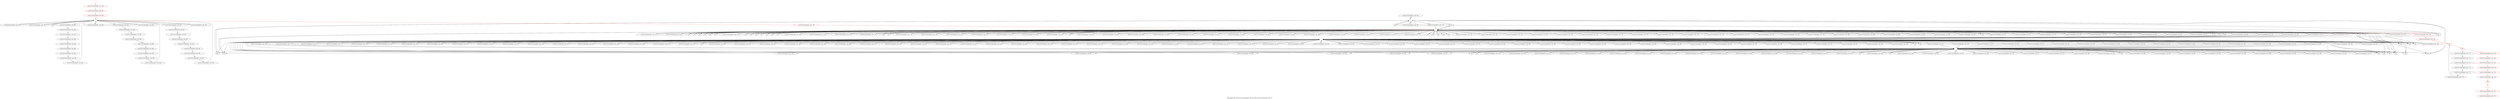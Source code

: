 digraph "Vulnerability from 'file curve25519-donnabad.c line 854 to file curve25519-donnabad.c line 722 '  "{
label="Vulnerability from  'file curve25519-donnabad.c line 854 to file curve25519-donnabad.c line 722 ' ";
node_5832[shape=octagon,style=solid,label="curve25519-donnabad.c Line  865"]
node_6063[shape=ellipse,style=dashed,label=""]
"node_5832"->"node_6063"
node_5888[shape=octagon,style=solid,label="null"]
node_5858[shape=ellipse,style=dashed,label="", color=red]
"node_5888"->"node_5858"
node_5889[shape=octagon,style=solid,label="null"]
"node_5889"->"node_5858"
node_5829[shape=octagon,style=solid,label="curve25519-donnabad.c Line  862"]
node_5828[shape=ellipse,style=solid,label="curve25519-donnabad.c Line  862"]
"node_5829"->"node_5828"
node_5951[shape=octagon,style=solid,label="curve25519-donnabad.c Line  815"]
node_5826[shape=ellipse,style=dashed,label=""]
"node_5951"->"node_5826"
node_5952[shape=octagon,style=solid,label="curve25519-donnabad.c Line  815"]
"node_5952"->"node_5826"
node_5953[shape=octagon,style=solid,label="curve25519-donnabad.c Line  816"]
"node_5953"->"node_5826"
node_5954[shape=octagon,style=solid,label="curve25519-donnabad.c Line  816"]
node_5827[shape=ellipse,style=dashed,label=""]
"node_5954"->"node_5827"
node_5955[shape=octagon,style=solid,label="curve25519-donnabad.c Line  817"]
"node_5955"->"node_5826"
node_5902[shape=octagon,style=solid,label="curve25519-donnabad.c Line  748", color=red]
node_5901[shape=ellipse,style=solid,label="curve25519-donnabad.c Line  748", color=red]
"node_5902"->"node_5901" [color=red]
node_5903[shape=octagon,style=solid,label="curve25519-donnabad.c Line  813"]
"node_5903"->"node_5827"
"node_5826"->"node_5951"
"node_5826"->"node_5953"
"node_5826"->"node_5954"
"node_5826"->"node_5955"
node_5956[shape=octagon,style=solid,label="curve25519-donnabad.c Line  817"]
"node_5826"->"node_5956"
node_5957[shape=octagon,style=solid,label="curve25519-donnabad.c Line  817"]
"node_5826"->"node_5957"
node_5958[shape=octagon,style=solid,label="curve25519-donnabad.c Line  817"]
"node_5826"->"node_5958"
node_5960[shape=octagon,style=solid,label="curve25519-donnabad.c Line  818"]
"node_5826"->"node_5960"
node_5904[shape=octagon,style=solid,label="curve25519-donnabad.c Line  813"]
"node_5826"->"node_5904"
node_5975[shape=octagon,style=solid,label="curve25519-donnabad.c Line  825"]
"node_5826"->"node_5975"
node_5976[shape=octagon,style=solid,label="curve25519-donnabad.c Line  826"]
"node_5826"->"node_5976"
node_5977[shape=octagon,style=solid,label="curve25519-donnabad.c Line  826"]
"node_5826"->"node_5977"
node_5978[shape=octagon,style=solid,label="curve25519-donnabad.c Line  827"]
"node_5826"->"node_5978"
node_5979[shape=octagon,style=solid,label="curve25519-donnabad.c Line  827"]
"node_5826"->"node_5979"
node_5980[shape=octagon,style=solid,label="curve25519-donnabad.c Line  827"]
"node_5826"->"node_5980"
node_5981[shape=octagon,style=solid,label="curve25519-donnabad.c Line  827"]
"node_5826"->"node_5981"
node_5962[shape=octagon,style=solid,label="curve25519-donnabad.c Line  820"]
"node_5826"->"node_5962"
node_5964[shape=octagon,style=solid,label="curve25519-donnabad.c Line  821"]
"node_5826"->"node_5964"
node_5965[shape=octagon,style=solid,label="curve25519-donnabad.c Line  821"]
"node_5826"->"node_5965"
node_5966[shape=octagon,style=solid,label="curve25519-donnabad.c Line  822"]
"node_5826"->"node_5966"
node_5935[shape=octagon,style=solid,label="curve25519-donnabad.c Line  805"]
"node_5826"->"node_5935"
node_5938[shape=octagon,style=solid,label="curve25519-donnabad.c Line  806"]
"node_5826"->"node_5938"
node_5947[shape=octagon,style=solid,label="curve25519-donnabad.c Line  811"]
"node_5826"->"node_5947"
node_5948[shape=octagon,style=solid,label="curve25519-donnabad.c Line  811"]
"node_5826"->"node_5948"
node_5949[shape=octagon,style=solid,label="curve25519-donnabad.c Line  812"]
"node_5826"->"node_5949"
node_5950[shape=octagon,style=solid,label="curve25519-donnabad.c Line  812"]
"node_5826"->"node_5950"
node_5940[shape=octagon,style=solid,label="null"]
"node_5826"->"node_5940"
node_5941[shape=octagon,style=solid,label="curve25519-donnabad.c Line  808"]
"node_5826"->"node_5941"
node_6011[shape=octagon,style=solid,label="curve25519-donnabad.c Line  843"]
"node_5826"->"node_6011"
node_6014[shape=octagon,style=solid,label="curve25519-donnabad.c Line  845"]
"node_5826"->"node_6014"
node_6015[shape=octagon,style=solid,label="curve25519-donnabad.c Line  845"]
"node_5826"->"node_6015"
node_6016[shape=octagon,style=solid,label="curve25519-donnabad.c Line  846"]
"node_5826"->"node_6016"
node_6017[shape=octagon,style=solid,label="curve25519-donnabad.c Line  846"]
"node_5826"->"node_6017"
node_6018[shape=octagon,style=solid,label="curve25519-donnabad.c Line  847"]
"node_5826"->"node_6018"
node_6003[shape=octagon,style=solid,label="curve25519-donnabad.c Line  840"]
"node_5826"->"node_6003"
node_6004[shape=octagon,style=solid,label="curve25519-donnabad.c Line  841"]
"node_5826"->"node_6004"
node_6005[shape=octagon,style=solid,label="curve25519-donnabad.c Line  841"]
"node_5826"->"node_6005"
node_6006[shape=octagon,style=solid,label="curve25519-donnabad.c Line  842"]
"node_5826"->"node_6006"
node_6007[shape=octagon,style=solid,label="curve25519-donnabad.c Line  842"]
"node_5826"->"node_6007"
node_6008[shape=octagon,style=solid,label="curve25519-donnabad.c Line  842"]
"node_5826"->"node_6008"
node_6009[shape=octagon,style=solid,label="curve25519-donnabad.c Line  842"]
"node_5826"->"node_6009"
node_6010[shape=octagon,style=solid,label="curve25519-donnabad.c Line  843"]
"node_5826"->"node_6010"
node_5998[shape=octagon,style=solid,label="curve25519-donnabad.c Line  835"]
"node_5826"->"node_5998"
node_6000[shape=octagon,style=solid,label="curve25519-donnabad.c Line  836"]
"node_5826"->"node_6000"
node_6001[shape=octagon,style=solid,label="curve25519-donnabad.c Line  836"]
"node_5826"->"node_6001"
node_6002[shape=octagon,style=solid,label="curve25519-donnabad.c Line  840"]
"node_5826"->"node_6002"
node_5983[shape=octagon,style=solid,label="curve25519-donnabad.c Line  828"]
"node_5826"->"node_5983"
node_5986[shape=octagon,style=solid,label="curve25519-donnabad.c Line  830"]
"node_5826"->"node_5986"
node_5988[shape=octagon,style=solid,label="curve25519-donnabad.c Line  831"]
"node_5826"->"node_5988"
node_5943[shape=octagon,style=solid,label="curve25519-donnabad.c Line  809"]
"node_5826"->"node_5943"
node_5944[shape=octagon,style=solid,label="curve25519-donnabad.c Line  809"]
"node_5826"->"node_5944"
node_5945[shape=octagon,style=solid,label="curve25519-donnabad.c Line  810"]
"node_5826"->"node_5945"
node_5946[shape=octagon,style=solid,label="curve25519-donnabad.c Line  810"]
"node_5826"->"node_5946"
node_5989[shape=octagon,style=solid,label="curve25519-donnabad.c Line  831"]
"node_5826"->"node_5989"
node_5990[shape=octagon,style=solid,label="curve25519-donnabad.c Line  832"]
"node_5826"->"node_5990"
node_5991[shape=octagon,style=solid,label="curve25519-donnabad.c Line  832"]
"node_5826"->"node_5991"
node_5992[shape=octagon,style=solid,label="curve25519-donnabad.c Line  832"]
"node_5826"->"node_5992"
node_5993[shape=octagon,style=solid,label="curve25519-donnabad.c Line  832"]
"node_5826"->"node_5993"
node_5995[shape=octagon,style=solid,label="curve25519-donnabad.c Line  833"]
"node_5826"->"node_5995"
node_5967[shape=octagon,style=solid,label="curve25519-donnabad.c Line  822"]
"node_5826"->"node_5967"
node_5968[shape=octagon,style=solid,label="curve25519-donnabad.c Line  822"]
"node_5826"->"node_5968"
node_5969[shape=octagon,style=solid,label="curve25519-donnabad.c Line  822"]
"node_5826"->"node_5969"
node_5970[shape=octagon,style=solid,label="curve25519-donnabad.c Line  823"]
"node_5826"->"node_5970"
node_5971[shape=octagon,style=solid,label="curve25519-donnabad.c Line  823"]
"node_5826"->"node_5971"
node_5974[shape=octagon,style=solid,label="curve25519-donnabad.c Line  825"]
"node_5826"->"node_5974"
node_5927[shape=octagon,style=solid,label="curve25519-donnabad.c Line  802"]
"node_5826"->"node_5927"
node_5928[shape=octagon,style=solid,label="curve25519-donnabad.c Line  802"]
"node_5826"->"node_5928"
node_5930[shape=octagon,style=solid,label="curve25519-donnabad.c Line  803"]
"node_5826"->"node_5930"
node_5922[shape=octagon,style=solid,label="curve25519-donnabad.c Line  780"]
"node_5826"->"node_5922"
node_6031[shape=octagon,style=solid,label="null"]
"node_5826"->"node_6031"
node_6033[shape=octagon,style=solid,label="null"]
"node_5826"->"node_6033"
node_6019[shape=octagon,style=solid,label="curve25519-donnabad.c Line  847"]
"node_5826"->"node_6019"
node_6020[shape=octagon,style=solid,label="curve25519-donnabad.c Line  848"]
"node_5826"->"node_6020"
node_6021[shape=octagon,style=solid,label="curve25519-donnabad.c Line  848"]
"node_5826"->"node_6021"
node_6023[shape=octagon,style=solid,label="curve25519-donnabad.c Line  849"]
"node_5826"->"node_6023"
node_6024[shape=octagon,style=solid,label="curve25519-donnabad.c Line  849"]
"node_5826"->"node_6024"
node_6026[shape=octagon,style=solid,label="curve25519-donnabad.c Line  850"]
"node_5826"->"node_6026"
node_6079[shape=octagon,style=solid,label="null"]
"node_5826"->"node_6079"
node_6066[shape=octagon,style=solid,label="null"]
"node_5826"->"node_6066"
node_5925[shape=octagon,style=solid,label="curve25519-donnabad.c Line  801"]
"node_5826"->"node_5925"
node_5833[shape=octagon,style=solid,label="curve25519-donnabad.c Line  865"]
"node_5826"->"node_5833"
node_5837[shape=octagon,style=solid,label="curve25519-donnabad.c Line  866"]
"node_5826"->"node_5837"
node_5838[shape=octagon,style=solid,label="null"]
"node_5826"->"node_5838"
node_5839[shape=octagon,style=solid,label="curve25519-donnabad.c Line  867"]
"node_5826"->"node_5839"
node_5843[shape=octagon,style=solid,label="curve25519-donnabad.c Line  868"]
"node_5826"->"node_5843"
node_5845[shape=octagon,style=solid,label="null"]
"node_5826"->"node_5845"
node_5847[shape=octagon,style=solid,label="null"]
"node_5826"->"node_5847"
node_5850[shape=octagon,style=solid,label="curve25519-donnabad.c Line  837"]
"node_5826"->"node_5850"
node_5851[shape=octagon,style=solid,label="curve25519-donnabad.c Line  837"]
"node_5826"->"node_5851"
node_5852[shape=octagon,style=solid,label="curve25519-donnabad.c Line  837"]
"node_5826"->"node_5852"
node_5853[shape=octagon,style=solid,label="curve25519-donnabad.c Line  837"]
"node_5826"->"node_5853"
node_5854[shape=octagon,style=solid,label="curve25519-donnabad.c Line  838"]
"node_5826"->"node_5854"
node_5855[shape=octagon,style=solid,label="curve25519-donnabad.c Line  838"]
"node_5826"->"node_5855"
node_6094[shape=octagon,style=solid,label="null"]
"node_5826"->"node_6094"
node_6097[shape=octagon,style=solid,label="null"]
"node_5826"->"node_6097"
node_6108[shape=octagon,style=solid,label="null"]
"node_5826"->"node_6108"
node_6122[shape=octagon,style=solid,label="null"]
"node_5826"->"node_6122"
node_6126[shape=octagon,style=solid,label="null"]
"node_5826"->"node_6126"
node_6128[shape=octagon,style=solid,label="null"]
"node_5826"->"node_6128"
node_6129[shape=octagon,style=solid,label="null"]
"node_5826"->"node_6129"
node_6130[shape=octagon,style=solid,label="null"]
"node_5826"->"node_6130"
node_5918[shape=ellipse,style=solid,label="curve25519-donnabad.c Line  750", color=red]
node_5997[shape=octagon,style=solid,label="null", color=red]
"node_5918"->"node_5997" [color=red]
node_5919[shape=octagon,style=solid,label="curve25519-donnabad.c Line  750", color=red]
"node_5919"->"node_5918" [color=red]
node_5920[shape=octagon,style=solid,label="curve25519-donnabad.c Line  779"]
"node_5920"->"node_5858"
node_5875[shape=octagon,style=solid,label="curve25519-donnabad.c Line  740"]
"node_5875"->"node_5858"
"node_5956"->"node_5827"
"node_5957"->"node_5826"
"node_5958"->"node_5827"
node_5959[shape=octagon,style=solid,label="curve25519-donnabad.c Line  818"]
"node_5959"->"node_5827"
"node_5960"->"node_5826"
"node_5904"->"node_5826"
node_5905[shape=octagon,style=solid,label="curve25519-donnabad.c Line  813"]
"node_5905"->"node_5827"
"node_5827"->"node_5952"
"node_5827"->"node_5903"
"node_5827"->"node_5959"
"node_5827"->"node_5905"
node_5961[shape=octagon,style=solid,label="curve25519-donnabad.c Line  818"]
"node_5827"->"node_5961"
node_5963[shape=octagon,style=solid,label="curve25519-donnabad.c Line  820"]
"node_5827"->"node_5963"
node_5936[shape=octagon,style=solid,label="curve25519-donnabad.c Line  805"]
"node_5827"->"node_5936"
node_5937[shape=octagon,style=solid,label="curve25519-donnabad.c Line  806"]
"node_5827"->"node_5937"
node_5939[shape=octagon,style=solid,label="curve25519-donnabad.c Line  806"]
"node_5827"->"node_5939"
node_5942[shape=octagon,style=solid,label="curve25519-donnabad.c Line  808"]
"node_5827"->"node_5942"
node_6012[shape=octagon,style=solid,label="curve25519-donnabad.c Line  843"]
"node_5827"->"node_6012"
node_5996[shape=octagon,style=solid,label="curve25519-donnabad.c Line  833"]
"node_5827"->"node_5996"
node_5999[shape=octagon,style=solid,label="curve25519-donnabad.c Line  835"]
"node_5827"->"node_5999"
node_5982[shape=octagon,style=solid,label="curve25519-donnabad.c Line  828"]
"node_5827"->"node_5982"
node_5984[shape=octagon,style=solid,label="curve25519-donnabad.c Line  828"]
"node_5827"->"node_5984"
node_5987[shape=octagon,style=solid,label="curve25519-donnabad.c Line  830"]
"node_5827"->"node_5987"
node_5932[shape=octagon,style=solid,label="curve25519-donnabad.c Line  804"]
"node_5827"->"node_5932"
node_5933[shape=octagon,style=solid,label="curve25519-donnabad.c Line  804"]
"node_5827"->"node_5933"
node_5934[shape=octagon,style=solid,label="curve25519-donnabad.c Line  804"]
"node_5827"->"node_5934"
node_5994[shape=octagon,style=solid,label="curve25519-donnabad.c Line  833"]
"node_5827"->"node_5994"
node_5972[shape=octagon,style=solid,label="curve25519-donnabad.c Line  823"]
"node_5827"->"node_5972"
node_5973[shape=octagon,style=solid,label="null"]
"node_5827"->"node_5973"
node_5929[shape=octagon,style=solid,label="curve25519-donnabad.c Line  803"]
"node_5827"->"node_5929"
"node_5827"->"node_6033"
node_6025[shape=octagon,style=solid,label="null"]
"node_5827"->"node_6025"
node_6027[shape=octagon,style=solid,label="curve25519-donnabad.c Line  850"]
"node_5827"->"node_6027"
"node_5827"->"node_6079"
node_6080[shape=octagon,style=solid,label="curve25519-donnabad.c Line  665"]
"node_5827"->"node_6080"
node_6082[shape=octagon,style=solid,label="curve25519-donnabad.c Line  667"]
"node_5827"->"node_6082"
node_6085[shape=octagon,style=solid,label="curve25519-donnabad.c Line  669"]
"node_5827"->"node_6085"
node_6088[shape=octagon,style=solid,label="curve25519-donnabad.c Line  674"]
"node_5827"->"node_6088"
node_6090[shape=octagon,style=solid,label="curve25519-donnabad.c Line  677"]
"node_5827"->"node_6090"
node_6091[shape=octagon,style=solid,label="curve25519-donnabad.c Line  679"]
"node_5827"->"node_6091"
node_6064[shape=octagon,style=solid,label="null"]
"node_5827"->"node_6064"
node_5924[shape=octagon,style=solid,label="curve25519-donnabad.c Line  800"]
"node_5827"->"node_5924"
node_5926[shape=octagon,style=solid,label="curve25519-donnabad.c Line  801"]
"node_5827"->"node_5926"
node_5835[shape=octagon,style=solid,label="null"]
"node_5827"->"node_5835"
node_5836[shape=octagon,style=solid,label="curve25519-donnabad.c Line  866"]
"node_5827"->"node_5836"
"node_5827"->"node_5838"
node_5841[shape=octagon,style=solid,label="curve25519-donnabad.c Line  867"]
"node_5827"->"node_5841"
"node_5827"->"node_5847"
node_5856[shape=octagon,style=solid,label="curve25519-donnabad.c Line  838"]
"node_5827"->"node_5856"
node_6092[shape=octagon,style=solid,label="curve25519-donnabad.c Line  681"]
"node_5827"->"node_6092"
node_6093[shape=octagon,style=solid,label="curve25519-donnabad.c Line  681"]
"node_5827"->"node_6093"
node_6095[shape=octagon,style=solid,label="curve25519-donnabad.c Line  686"]
"node_5827"->"node_6095"
node_6096[shape=octagon,style=solid,label="curve25519-donnabad.c Line  686"]
"node_5827"->"node_6096"
"node_5827"->"node_6097"
node_6102[shape=octagon,style=solid,label="curve25519-donnabad.c Line  689"]
"node_5827"->"node_6102"
node_6105[shape=octagon,style=solid,label="curve25519-donnabad.c Line  695"]
"node_5827"->"node_6105"
node_6106[shape=octagon,style=solid,label="curve25519-donnabad.c Line  697"]
"node_5827"->"node_6106"
"node_5827"->"node_6108"
"node_5827"->"node_6122"
"node_5827"->"node_6129"
"node_5827"->"node_6130"
node_5831[shape=octagon,style=solid,label="null"]
"node_5831"->"node_6063"
node_5830[shape=octagon,style=solid,label="curve25519-donnabad.c Line  862"]
node_6125[shape=ellipse,style=dashed,label="", color=red]
"node_5830"->"node_6125"
node_5879[shape=octagon,style=solid,label="curve25519-donnabad.c Line  741"]
"node_5879"->"node_5858"
node_5877[shape=octagon,style=solid,label="curve25519-donnabad.c Line  740"]
"node_5877"->"node_5858"
"node_5975"->"node_5826"
"node_5976"->"node_5826"
"node_5977"->"node_5827"
"node_5978"->"node_5826"
"node_5979"->"node_5826"
"node_5980"->"node_5826"
"node_5981"->"node_5827"
node_5894[shape=octagon,style=solid,label="null"]
"node_5894"->"node_5858"
node_5895[shape=octagon,style=solid,label="null"]
"node_5895"->"node_5858"
"node_5828"->"node_5830"
node_5915[shape=octagon,style=solid,label="curve25519-donnabad.c Line  750", color=red]
node_5914[shape=ellipse,style=solid,label="curve25519-donnabad.c Line  750", color=red]
"node_5915"->"node_5914" [color=red]
node_5916[shape=ellipse,style=solid,label="curve25519-donnabad.c Line  750", color=red]
"node_5916"->"node_5919" [color=red]
node_5917[shape=octagon,style=solid,label="curve25519-donnabad.c Line  750", color=red]
"node_5917"->"node_5916" [color=red]
node_5892[shape=octagon,style=solid,label="null"]
"node_5892"->"node_5858"
node_5893[shape=octagon,style=solid,label="null"]
"node_5893"->"node_5858"
"node_5961"->"node_5827"
"node_5962"->"node_5826"
"node_5963"->"node_5826"
"node_5964"->"node_5826"
"node_5965"->"node_5827"
"node_5966"->"node_5826"
"node_5935"->"node_5826"
"node_5936"->"node_5826"
"node_5937"->"node_5827"
"node_5938"->"node_5826"
"node_5947"->"node_5826"
"node_5948"->"node_5827"
"node_5949"->"node_5826"
"node_5950"->"node_5827"
node_5884[shape=octagon,style=solid,label="null"]
"node_5884"->"node_5858"
node_5885[shape=octagon,style=solid,label="null"]
"node_5885"->"node_5858"
"node_5939"->"node_5827"
"node_5940"->"node_5826"
"node_5941"->"node_5826"
"node_5942"->"node_5826"
node_5909[shape=octagon,style=solid,label="curve25519-donnabad.c Line  775"]
node_5908[shape=ellipse,style=solid,label="curve25519-donnabad.c Line  775"]
"node_5909"->"node_5908"
node_5910[shape=ellipse,style=solid,label="curve25519-donnabad.c Line  775"]
"node_5910"->"node_5909"
node_5911[shape=octagon,style=solid,label="curve25519-donnabad.c Line  775"]
"node_5911"->"node_5910"
node_5881[shape=octagon,style=solid,label="curve25519-donnabad.c Line  741"]
"node_5881"->"node_5858"
"node_6011"->"node_5826"
"node_6012"->"node_5827"
node_6013[shape=octagon,style=solid,label="null"]
"node_6013"->"node_5826"
"node_6014"->"node_5826"
"node_6015"->"node_5826"
"node_6016"->"node_5826"
"node_6017"->"node_5826"
"node_6018"->"node_5826"
node_5896[shape=octagon,style=solid,label="null"]
"node_5896"->"node_5858"
node_5897[shape=octagon,style=solid,label="null"]
"node_5897"->"node_5858"
node_5886[shape=octagon,style=solid,label="null"]
"node_5886"->"node_5858"
node_5887[shape=octagon,style=solid,label="null"]
"node_5887"->"node_5858"
node_5912[shape=ellipse,style=solid,label="curve25519-donnabad.c Line  775"]
"node_5912"->"node_5911"
node_5913[shape=octagon,style=solid,label="curve25519-donnabad.c Line  775"]
"node_5913"->"node_5912"
"node_5914"->"node_5917" [color=red]
"node_6003"->"node_5826"
"node_6004"->"node_5826"
"node_6005"->"node_5826"
"node_6006"->"node_5826"
"node_6007"->"node_5826"
"node_6008"->"node_5826"
"node_6009"->"node_5826"
"node_6010"->"node_5826"
"node_5996"->"node_5827"
node_6120[shape=ellipse,style=solid,label="", color=red]
"node_5997"->"node_6120" [color=red]
"node_5998"->"node_5826"
"node_5999"->"node_5826"
"node_6000"->"node_5826"
"node_6001"->"node_5827"
"node_6002"->"node_5826"
"node_5982"->"node_5827"
"node_5983"->"node_5826"
"node_5984"->"node_5827"
node_5985[shape=octagon,style=solid,label="null"]
"node_5985"->"node_5858"
"node_5986"->"node_5826"
"node_5987"->"node_5826"
"node_5988"->"node_5826"
node_5890[shape=octagon,style=solid,label="null"]
"node_5890"->"node_5858"
node_5891[shape=octagon,style=solid,label="null"]
"node_5891"->"node_5858"
node_5878[shape=octagon,style=solid,label="curve25519-donnabad.c Line  740"]
"node_5878"->"node_5858"
node_5876[shape=octagon,style=solid,label="curve25519-donnabad.c Line  740"]
"node_5876"->"node_5858"
node_5931[shape=octagon,style=solid,label="null"]
"node_5931"->"node_5826"
"node_5932"->"node_5827"
"node_5933"->"node_5827"
"node_5934"->"node_5827"
"node_5943"->"node_5826"
"node_5944"->"node_5827"
"node_5945"->"node_5826"
"node_5946"->"node_5827"
"node_5989"->"node_5826"
"node_5990"->"node_5826"
"node_5991"->"node_5827"
"node_5992"->"node_5826"
"node_5993"->"node_5826"
"node_5994"->"node_5827"
"node_5995"->"node_5826"
node_5874[shape=octagon,style=solid,label="curve25519-donnabad.c Line  740"]
"node_5874"->"node_5858"
"node_5967"->"node_5827"
"node_5968"->"node_5826"
"node_5969"->"node_5827"
"node_5970"->"node_5826"
"node_5971"->"node_5826"
"node_5972"->"node_5827"
"node_5973"->"node_5827"
"node_5974"->"node_5826"
node_5882[shape=octagon,style=solid,label="curve25519-donnabad.c Line  741"]
"node_5882"->"node_5858"
"node_5927"->"node_5826"
"node_5928"->"node_5827"
"node_5929"->"node_5827"
"node_5930"->"node_5826"
node_5898[shape=octagon,style=solid,label="null"]
"node_5898"->"node_5858"
node_5899[shape=octagon,style=solid,label="null"]
"node_5899"->"node_5858"
node_5921[shape=octagon,style=solid,label="curve25519-donnabad.c Line  779"]
"node_5921"->"node_5858"
"node_5922"->"node_5858"
node_5923[shape=octagon,style=solid,label="curve25519-donnabad.c Line  780"]
"node_5923"->"node_5858"
node_5880[shape=octagon,style=solid,label="curve25519-donnabad.c Line  741"]
"node_5880"->"node_5858"
node_6028[shape=octagon,style=solid,label="null"]
"node_6028"->"node_5826"
node_6029[shape=octagon,style=solid,label="curve25519-donnabad.c Line  335"]
"node_6029"->"node_5858"
node_6030[shape=octagon,style=solid,label="curve25519-donnabad.c Line  337"]
"node_6030"->"node_5858"
"node_6031"->"node_5858"
node_6032[shape=octagon,style=solid,label="curve25519-donnabad.c Line  338"]
"node_6032"->"node_5858"
"node_6033"->"node_5827"
node_6034[shape=octagon,style=solid,label="curve25519-donnabad.c Line  340"]
"node_6034"->"node_5858"
node_6035[shape=octagon,style=solid,label="curve25519-donnabad.c Line  859", color=red]
"node_6035"->"node_6125" [color=red]
node_6036[shape=octagon,style=solid,label="curve25519-donnabad.c Line  860"]
"node_6036"->"node_6125"
node_5906[shape=ellipse,style=solid,label="null", color=red]
"node_5906"->"node_5915" [color=red]
"node_5906"->"node_5913"
node_5907[shape=octagon,style=solid,label="null", color=red]
"node_5907"->"node_5906" [color=red]
"node_5908"->"node_5907"
"node_6019"->"node_5826"
"node_6020"->"node_5826"
"node_6021"->"node_5826"
node_6022[shape=octagon,style=solid,label="null"]
"node_6022"->"node_5858"
"node_6023"->"node_5826"
"node_6024"->"node_5826"
"node_6025"->"node_5827"
"node_6026"->"node_5826"
"node_6027"->"node_5827"
node_5900[shape=octagon,style=solid,label="curve25519-donnabad.c Line  748", color=red]
"node_5900"->"node_5858" [color=red]
"node_5901"->"node_5907" [color=red]
node_6071[shape=octagon,style=solid,label="curve25519-donnabad.c Line  657"]
"node_6071"->"node_5858"
node_6072[shape=octagon,style=solid,label="curve25519-donnabad.c Line  658"]
"node_6072"->"node_5858"
node_6073[shape=octagon,style=solid,label="curve25519-donnabad.c Line  660"]
"node_6073"->"node_5858"
node_6074[shape=octagon,style=solid,label="curve25519-donnabad.c Line  660"]
"node_6074"->"node_5858"
node_6075[shape=octagon,style=solid,label="curve25519-donnabad.c Line  661"]
"node_6075"->"node_5858"
node_6076[shape=octagon,style=solid,label="curve25519-donnabad.c Line  661"]
"node_6076"->"node_5858"
node_6077[shape=octagon,style=solid,label="curve25519-donnabad.c Line  663"]
"node_6077"->"node_5858"
node_6078[shape=octagon,style=solid,label="curve25519-donnabad.c Line  663"]
"node_6078"->"node_5858"
"node_6079"->"node_6063"
"node_6080"->"node_5827"
node_6081[shape=octagon,style=solid,label="curve25519-donnabad.c Line  665"]
"node_6081"->"node_5826"
"node_6082"->"node_5827"
node_6083[shape=octagon,style=solid,label="curve25519-donnabad.c Line  667"]
"node_6083"->"node_5826"
node_6084[shape=octagon,style=solid,label="curve25519-donnabad.c Line  669"]
"node_6084"->"node_5826"
"node_6085"->"node_5827"
node_6086[shape=octagon,style=solid,label="curve25519-donnabad.c Line  671"]
"node_6086"->"node_5826"
node_6087[shape=octagon,style=solid,label="curve25519-donnabad.c Line  672"]
"node_6087"->"node_5826"
"node_6088"->"node_5827"
node_6089[shape=octagon,style=solid,label="curve25519-donnabad.c Line  675"]
"node_6089"->"node_5826"
"node_6090"->"node_5827"
"node_6091"->"node_5827"
node_6053[shape=ellipse,style=solid,label="curve25519-donnabad.c Line  861"]
node_6055[shape=octagon,style=solid,label="curve25519-donnabad.c Line  861"]
"node_6053"->"node_6055"
node_6054[shape=octagon,style=solid,label="curve25519-donnabad.c Line  861"]
"node_6054"->"node_6053"
"node_6055"->"node_6125"
node_6056[shape=octagon,style=solid,label="curve25519-donnabad.c Line  862"]
"node_6056"->"node_6125"
node_6057[shape=ellipse,style=solid,label="curve25519-donnabad.c Line  862"]
node_6060[shape=octagon,style=solid,label="curve25519-donnabad.c Line  862"]
"node_6057"->"node_6060"
node_6058[shape=octagon,style=solid,label="curve25519-donnabad.c Line  862"]
"node_6058"->"node_6057"
node_6059[shape=ellipse,style=solid,label="curve25519-donnabad.c Line  862"]
node_6062[shape=octagon,style=solid,label="curve25519-donnabad.c Line  862"]
"node_6059"->"node_6062"
"node_6060"->"node_6059"
node_6061[shape=ellipse,style=solid,label="curve25519-donnabad.c Line  862"]
"node_6061"->"node_5829"
"node_6062"->"node_6061"
"node_6063"->"node_5832"
"node_6063"->"node_5920"
"node_6063"->"node_5831"
"node_6063"->"node_6079"
node_5840[shape=octagon,style=solid,label="curve25519-donnabad.c Line  867"]
"node_6063"->"node_5840"
"node_6063"->"node_5845"
"node_6063"->"node_6129"
"node_6064"->"node_5858"
node_6065[shape=octagon,style=solid,label="curve25519-donnabad.c Line  646"]
"node_6065"->"node_5858"
"node_6066"->"node_5858"
node_6067[shape=octagon,style=solid,label="curve25519-donnabad.c Line  648"]
"node_6067"->"node_5858"
node_6068[shape=octagon,style=solid,label="curve25519-donnabad.c Line  652"]
"node_6068"->"node_5858"
node_6069[shape=octagon,style=solid,label="curve25519-donnabad.c Line  654"]
"node_6069"->"node_5858"
node_6070[shape=octagon,style=solid,label="curve25519-donnabad.c Line  655"]
"node_6070"->"node_5858"
"node_5924"->"node_5827"
"node_5925"->"node_5826"
"node_5926"->"node_5827"
node_6037[shape=ellipse,style=solid,label="curve25519-donnabad.c Line  860"]
node_6040[shape=octagon,style=solid,label="curve25519-donnabad.c Line  860"]
"node_6037"->"node_6040"
node_6038[shape=octagon,style=solid,label="curve25519-donnabad.c Line  860"]
"node_6038"->"node_6037"
node_6039[shape=ellipse,style=solid,label="curve25519-donnabad.c Line  860"]
node_6042[shape=octagon,style=solid,label="curve25519-donnabad.c Line  860"]
"node_6039"->"node_6042"
"node_6040"->"node_6039"
node_6041[shape=ellipse,style=solid,label="curve25519-donnabad.c Line  860"]
node_6044[shape=octagon,style=solid,label="curve25519-donnabad.c Line  860"]
"node_6041"->"node_6044"
"node_6042"->"node_6041"
node_6043[shape=ellipse,style=solid,label="curve25519-donnabad.c Line  860"]
node_6045[shape=octagon,style=solid,label="curve25519-donnabad.c Line  860"]
"node_6043"->"node_6045"
"node_6044"->"node_6043"
"node_6045"->"node_6125"
node_6046[shape=octagon,style=solid,label="curve25519-donnabad.c Line  861"]
"node_6046"->"node_6125"
node_6047[shape=ellipse,style=solid,label="curve25519-donnabad.c Line  861"]
node_6050[shape=octagon,style=solid,label="curve25519-donnabad.c Line  861"]
"node_6047"->"node_6050"
node_6048[shape=octagon,style=solid,label="curve25519-donnabad.c Line  861"]
"node_6048"->"node_6047"
node_6049[shape=ellipse,style=solid,label="curve25519-donnabad.c Line  861"]
node_6052[shape=octagon,style=solid,label="curve25519-donnabad.c Line  861"]
"node_6049"->"node_6052"
"node_6050"->"node_6049"
node_6051[shape=ellipse,style=solid,label="curve25519-donnabad.c Line  861"]
"node_6051"->"node_6054"
"node_6052"->"node_6051"
node_5883[shape=octagon,style=solid,label="curve25519-donnabad.c Line  745"]
"node_5883"->"node_5858"
"node_5833"->"node_5826"
node_5834[shape=octagon,style=solid,label="curve25519-donnabad.c Line  865"]
"node_5834"->"node_6125"
"node_5835"->"node_5827"
"node_5836"->"node_5827"
"node_5837"->"node_5826"
"node_5838"->"node_5827"
"node_5839"->"node_5827"
"node_5840"->"node_6063"
"node_5841"->"node_5826"
node_5842[shape=octagon,style=solid,label="null"]
"node_5842"->"node_6063"
"node_5843"->"node_5827"
node_5844[shape=octagon,style=solid,label="null"]
"node_5844"->"node_5858"
"node_5845"->"node_5858"
node_5846[shape=octagon,style=solid,label="null"]
"node_5846"->"node_5858"
"node_5847"->"node_5858"
node_5848[shape=octagon,style=solid,label="null"]
"node_5848"->"node_5858"
node_5849[shape=octagon,style=solid,label="null"]
"node_5849"->"node_5858"
"node_5850"->"node_5826"
"node_5851"->"node_5826"
"node_5852"->"node_5826"
"node_5853"->"node_5827"
"node_5854"->"node_5826"
"node_5855"->"node_5826"
"node_5856"->"node_5827"
node_5857[shape=octagon,style=solid,label="null"]
"node_5857"->"node_5858"
"node_5858"->"node_5888"
"node_5858"->"node_5889"
"node_5858"->"node_5902" [color=red]
"node_5858"->"node_5875"
"node_5858"->"node_5879"
"node_5858"->"node_5877"
"node_5858"->"node_5894"
"node_5858"->"node_5895"
"node_5858"->"node_5892"
"node_5858"->"node_5893"
"node_5858"->"node_5884"
"node_5858"->"node_5885"
"node_5858"->"node_5881"
"node_5858"->"node_6013"
"node_5858"->"node_5896"
"node_5858"->"node_5897"
"node_5858"->"node_5886"
"node_5858"->"node_5887"
"node_5858"->"node_5985"
"node_5858"->"node_5890"
"node_5858"->"node_5891"
"node_5858"->"node_5878"
"node_5858"->"node_5876"
"node_5858"->"node_5931"
"node_5858"->"node_5874"
"node_5858"->"node_5882"
"node_5858"->"node_5898"
"node_5858"->"node_5899"
"node_5858"->"node_5921"
"node_5858"->"node_5923"
"node_5858"->"node_5880"
"node_5858"->"node_6028"
"node_5858"->"node_6029"
"node_5858"->"node_6030"
"node_5858"->"node_6031"
"node_5858"->"node_6032"
"node_5858"->"node_6034"
"node_5858"->"node_6022"
"node_5858"->"node_6071"
"node_5858"->"node_6072"
"node_5858"->"node_6073"
"node_5858"->"node_6074"
"node_5858"->"node_6075"
"node_5858"->"node_6076"
"node_5858"->"node_6077"
"node_5858"->"node_6078"
"node_5858"->"node_6081"
"node_5858"->"node_6083"
"node_5858"->"node_6084"
"node_5858"->"node_6086"
"node_5858"->"node_6087"
"node_5858"->"node_6089"
"node_5858"->"node_6064"
"node_5858"->"node_6065"
"node_5858"->"node_6066"
"node_5858"->"node_6067"
"node_5858"->"node_6068"
"node_5858"->"node_6069"
"node_5858"->"node_6070"
"node_5858"->"node_5883"
"node_5858"->"node_5842"
"node_5858"->"node_5844"
"node_5858"->"node_5845"
"node_5858"->"node_5846"
"node_5858"->"node_5847"
"node_5858"->"node_5848"
"node_5858"->"node_5849"
"node_5858"->"node_5857"
node_5859[shape=octagon,style=solid,label="curve25519-donnabad.c Line  738"]
"node_5858"->"node_5859"
node_5860[shape=octagon,style=solid,label="curve25519-donnabad.c Line  738"]
"node_5858"->"node_5860"
node_5861[shape=octagon,style=solid,label="curve25519-donnabad.c Line  738"]
"node_5858"->"node_5861"
node_5862[shape=octagon,style=solid,label="curve25519-donnabad.c Line  738"]
"node_5858"->"node_5862"
node_5863[shape=octagon,style=solid,label="curve25519-donnabad.c Line  738"]
"node_5858"->"node_5863"
node_5864[shape=octagon,style=solid,label="curve25519-donnabad.c Line  738"]
"node_5858"->"node_5864"
node_5865[shape=octagon,style=solid,label="curve25519-donnabad.c Line  738"]
"node_5858"->"node_5865"
node_5866[shape=octagon,style=solid,label="curve25519-donnabad.c Line  738"]
"node_5858"->"node_5866"
node_5867[shape=octagon,style=solid,label="curve25519-donnabad.c Line  739"]
"node_5858"->"node_5867"
node_5868[shape=octagon,style=solid,label="curve25519-donnabad.c Line  739"]
"node_5858"->"node_5868"
node_5869[shape=octagon,style=solid,label="curve25519-donnabad.c Line  739"]
"node_5858"->"node_5869"
node_5870[shape=octagon,style=solid,label="curve25519-donnabad.c Line  739"]
"node_5858"->"node_5870"
node_5871[shape=octagon,style=solid,label="curve25519-donnabad.c Line  740"]
"node_5858"->"node_5871"
node_5872[shape=octagon,style=solid,label="curve25519-donnabad.c Line  740"]
"node_5858"->"node_5872"
node_5873[shape=octagon,style=solid,label="curve25519-donnabad.c Line  740"]
"node_5858"->"node_5873"
"node_5858"->"node_6094"
node_6098[shape=octagon,style=solid,label="curve25519-donnabad.c Line  688"]
"node_5858"->"node_6098"
node_6099[shape=octagon,style=solid,label="curve25519-donnabad.c Line  688"]
"node_5858"->"node_6099"
node_6100[shape=octagon,style=solid,label="curve25519-donnabad.c Line  688"]
"node_5858"->"node_6100"
node_6101[shape=octagon,style=solid,label="curve25519-donnabad.c Line  689"]
"node_5858"->"node_6101"
node_6103[shape=octagon,style=solid,label="curve25519-donnabad.c Line  693"]
"node_5858"->"node_6103"
node_6104[shape=octagon,style=solid,label="curve25519-donnabad.c Line  695"]
"node_5858"->"node_6104"
node_6107[shape=octagon,style=solid,label="curve25519-donnabad.c Line  697"]
"node_5858"->"node_6107"
node_6109[shape=octagon,style=solid,label="null"]
"node_5858"->"node_6109"
node_6110[shape=octagon,style=solid,label="curve25519-donnabad.c Line  417"]
"node_5858"->"node_6110"
node_6111[shape=octagon,style=solid,label="curve25519-donnabad.c Line  421"]
"node_5858"->"node_6111"
node_6112[shape=octagon,style=solid,label="curve25519-donnabad.c Line  422"]
"node_5858"->"node_6112"
node_6113[shape=octagon,style=solid,label="curve25519-donnabad.c Line  424"]
"node_5858"->"node_6113"
node_6121[shape=octagon,style=solid,label="curve25519-donnabad.c Line  637"]
"node_5858"->"node_6121"
"node_5858"->"node_6122"
node_6123[shape=octagon,style=solid,label="curve25519-donnabad.c Line  640"]
"node_5858"->"node_6123"
node_6124[shape=octagon,style=solid,label="curve25519-donnabad.c Line  643"]
"node_5858"->"node_6124"
"node_5859"->"node_5858"
"node_5860"->"node_5858"
"node_5861"->"node_5858"
"node_5862"->"node_5858"
"node_5863"->"node_5858"
"node_5864"->"node_5858"
"node_5865"->"node_5858"
"node_5866"->"node_5858"
"node_5867"->"node_5858"
"node_5868"->"node_5858"
"node_5869"->"node_5858"
"node_5870"->"node_5858"
"node_5871"->"node_5858"
"node_5872"->"node_5858"
"node_5873"->"node_5858"
"node_6092"->"node_5827"
"node_6093"->"node_5827"
"node_6094"->"node_5858"
"node_6095"->"node_5827"
"node_6096"->"node_5827"
"node_6097"->"node_5826"
"node_6098"->"node_5858"
"node_6099"->"node_5858"
"node_6100"->"node_5858"
"node_6101"->"node_5858"
"node_6102"->"node_5827"
"node_6103"->"node_5858"
"node_6104"->"node_5858"
"node_6105"->"node_5827"
"node_6106"->"node_5827"
"node_6107"->"node_5826"
"node_6108"->"node_5826"
"node_6109"->"node_5858"
"node_6110"->"node_5858"
"node_6111"->"node_5858"
"node_6112"->"node_5858"
"node_6113"->"node_5858"
node_6114[shape=ellipse,style=dashed,label="", color=red]
node_6116[shape=octagon,style=solid,label="curve25519-donnabad.c Line  859", color=red]
"node_6114"->"node_6116" [color=red]
node_6115[shape=ellipse,style=solid,label="curve25519-donnabad.c Line  859", color=red]
"node_6115"->"node_6035" [color=red]
"node_6116"->"node_6115" [color=red]
node_6117[shape=octagon,style=solid,label="curve25519-donnabad.c Line  859"]
"node_6117"->"node_6125"
node_6118[shape=ellipse,style=solid,label="curve25519-donnabad.c Line  722", color=red]
node_6119[shape=octagon,style=solid,label="curve25519-donnabad.c Line  722", color=red]
"node_6119"->"node_6118" [color=red]
"node_6120"->"node_6119" [color=red]
"node_6121"->"node_5858"
"node_6122"->"node_5858"
"node_6123"->"node_5858"
"node_6124"->"node_5858"
"node_6125"->"node_6036"
"node_6125"->"node_5900" [color=red]
"node_6125"->"node_6056"
"node_6125"->"node_6058"
"node_6125"->"node_6038"
"node_6125"->"node_6046"
"node_6125"->"node_6048"
"node_6125"->"node_5834"
"node_6125"->"node_6117"
node_6127[shape=octagon,style=solid,label="null"]
"node_6125"->"node_6127"
"node_6126"->"node_5826"
"node_6127"->"node_6125"
"node_6128"->"node_5826"
"node_6129"->"node_6063"
"node_6130"->"node_5826"
}

